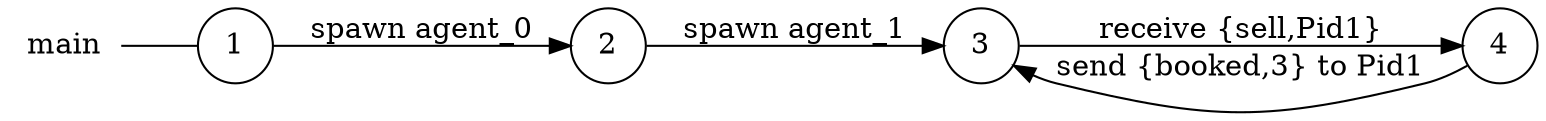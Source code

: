 digraph main {
	rankdir="LR";
	n_0 [label="main", shape="plaintext"];
	n_1 [id="1", shape=circle, label="1"];
	n_0 -> n_1 [arrowhead=none];
	n_2 [id="2", shape=circle, label="3"];
	n_3 [id="4", shape=circle, label="4"];
	n_4 [id="3", shape=circle, label="2"];

	n_1 -> n_4 [id="[$e|2]", label="spawn agent_0"];
	n_3 -> n_2 [id="[$e|1]", label="send {booked,3} to Pid1"];
	n_2 -> n_3 [id="[$e|4]", label="receive {sell,Pid1}"];
	n_4 -> n_2 [id="[$e|5]", label="spawn agent_1"];
}
